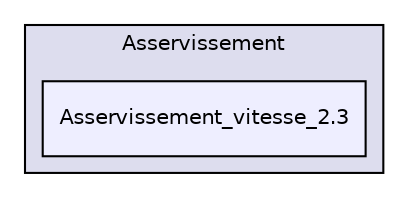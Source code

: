 digraph "Software/Asservissement/Asservissement/Asservissement_vitesse_2.3" {
  compound=true
  node [ fontsize="10", fontname="Helvetica"];
  edge [ labelfontsize="10", labelfontname="Helvetica"];
  subgraph clusterdir_015792a4dd2b8cb6ab1d637735ba0c6d {
    graph [ bgcolor="#ddddee", pencolor="black", label="Asservissement" fontname="Helvetica", fontsize="10", URL="dir_015792a4dd2b8cb6ab1d637735ba0c6d.html"]
  dir_69eed6df416581da6d68adc0791dec93 [shape=box, label="Asservissement_vitesse_2.3", style="filled", fillcolor="#eeeeff", pencolor="black", URL="dir_69eed6df416581da6d68adc0791dec93.html"];
  }
}
